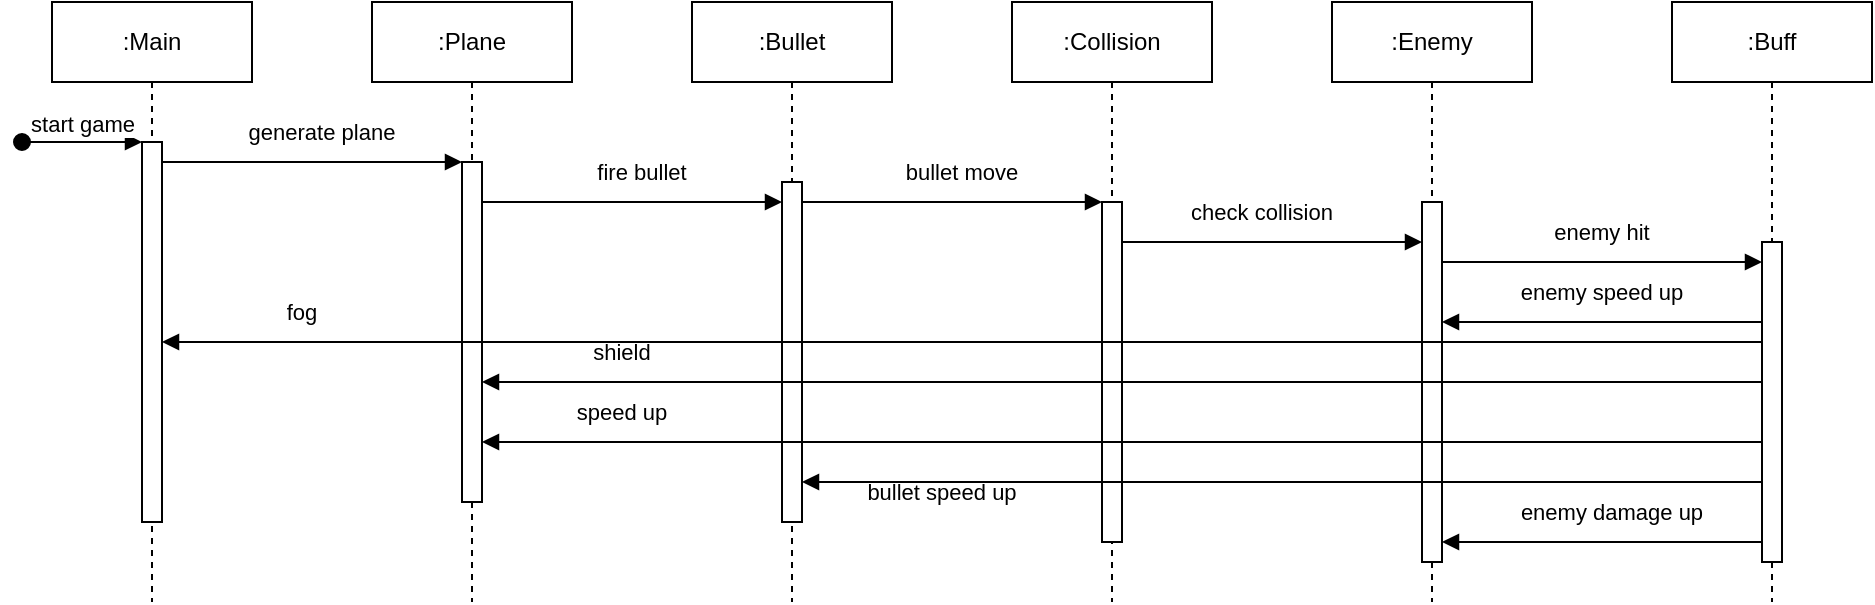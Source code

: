 <mxfile version="26.0.9">
  <diagram name="Page-1" id="2YBvvXClWsGukQMizWep">
    <mxGraphModel dx="1230" dy="934" grid="0" gridSize="10" guides="1" tooltips="1" connect="1" arrows="1" fold="1" page="0" pageScale="1" pageWidth="850" pageHeight="1100" math="0" shadow="0">
      <root>
        <mxCell id="0" />
        <mxCell id="1" parent="0" />
        <mxCell id="aM9ryv3xv72pqoxQDRHE-1" value=":Main" style="shape=umlLifeline;perimeter=lifelinePerimeter;whiteSpace=wrap;html=1;container=0;dropTarget=0;collapsible=0;recursiveResize=0;outlineConnect=0;portConstraint=eastwest;newEdgeStyle={&quot;edgeStyle&quot;:&quot;elbowEdgeStyle&quot;,&quot;elbow&quot;:&quot;vertical&quot;,&quot;curved&quot;:0,&quot;rounded&quot;:0};" parent="1" vertex="1">
          <mxGeometry x="40" y="130" width="100" height="300" as="geometry" />
        </mxCell>
        <mxCell id="aM9ryv3xv72pqoxQDRHE-2" value="" style="html=1;points=[];perimeter=orthogonalPerimeter;outlineConnect=0;targetShapes=umlLifeline;portConstraint=eastwest;newEdgeStyle={&quot;edgeStyle&quot;:&quot;elbowEdgeStyle&quot;,&quot;elbow&quot;:&quot;vertical&quot;,&quot;curved&quot;:0,&quot;rounded&quot;:0};" parent="aM9ryv3xv72pqoxQDRHE-1" vertex="1">
          <mxGeometry x="45" y="70" width="10" height="190" as="geometry" />
        </mxCell>
        <mxCell id="aM9ryv3xv72pqoxQDRHE-3" value="start game" style="html=1;verticalAlign=bottom;startArrow=oval;endArrow=block;startSize=8;edgeStyle=elbowEdgeStyle;elbow=vertical;curved=0;rounded=0;" parent="aM9ryv3xv72pqoxQDRHE-1" target="aM9ryv3xv72pqoxQDRHE-2" edge="1">
          <mxGeometry relative="1" as="geometry">
            <mxPoint x="-15" y="70" as="sourcePoint" />
          </mxGeometry>
        </mxCell>
        <mxCell id="aM9ryv3xv72pqoxQDRHE-5" value=":Plane" style="shape=umlLifeline;perimeter=lifelinePerimeter;whiteSpace=wrap;html=1;container=0;dropTarget=0;collapsible=0;recursiveResize=0;outlineConnect=0;portConstraint=eastwest;newEdgeStyle={&quot;edgeStyle&quot;:&quot;elbowEdgeStyle&quot;,&quot;elbow&quot;:&quot;vertical&quot;,&quot;curved&quot;:0,&quot;rounded&quot;:0};" parent="1" vertex="1">
          <mxGeometry x="200" y="130" width="100" height="300" as="geometry" />
        </mxCell>
        <mxCell id="aM9ryv3xv72pqoxQDRHE-6" value="" style="html=1;points=[];perimeter=orthogonalPerimeter;outlineConnect=0;targetShapes=umlLifeline;portConstraint=eastwest;newEdgeStyle={&quot;edgeStyle&quot;:&quot;elbowEdgeStyle&quot;,&quot;elbow&quot;:&quot;vertical&quot;,&quot;curved&quot;:0,&quot;rounded&quot;:0};" parent="aM9ryv3xv72pqoxQDRHE-5" vertex="1">
          <mxGeometry x="45" y="80" width="10" height="170" as="geometry" />
        </mxCell>
        <mxCell id="aM9ryv3xv72pqoxQDRHE-7" value="&lt;p style=&quot;margin: 0px; font-variant-numeric: normal; font-variant-east-asian: normal; font-variant-alternates: normal; font-size-adjust: none; font-kerning: auto; font-optical-sizing: auto; font-feature-settings: normal; font-variation-settings: normal; font-variant-position: normal; font-stretch: normal; line-height: normal; font-family: &amp;quot;.AppleSystemUIFontMonospaced&amp;quot;; text-align: start; text-wrap: wrap;&quot; class=&quot;p1&quot;&gt;&lt;br&gt;&lt;/p&gt;" style="html=1;verticalAlign=bottom;endArrow=block;edgeStyle=elbowEdgeStyle;elbow=vertical;curved=0;rounded=0;" parent="1" source="aM9ryv3xv72pqoxQDRHE-2" target="aM9ryv3xv72pqoxQDRHE-6" edge="1">
          <mxGeometry relative="1" as="geometry">
            <mxPoint x="195" y="220" as="sourcePoint" />
            <Array as="points">
              <mxPoint x="180" y="210" />
            </Array>
          </mxGeometry>
        </mxCell>
        <mxCell id="8OTg5D09Tg-OPyaiiAYL-3" value=":Bullet" style="shape=umlLifeline;perimeter=lifelinePerimeter;whiteSpace=wrap;html=1;container=0;dropTarget=0;collapsible=0;recursiveResize=0;outlineConnect=0;portConstraint=eastwest;newEdgeStyle={&quot;edgeStyle&quot;:&quot;elbowEdgeStyle&quot;,&quot;elbow&quot;:&quot;vertical&quot;,&quot;curved&quot;:0,&quot;rounded&quot;:0};" vertex="1" parent="1">
          <mxGeometry x="360" y="130" width="100" height="300" as="geometry" />
        </mxCell>
        <mxCell id="8OTg5D09Tg-OPyaiiAYL-4" value="" style="html=1;points=[];perimeter=orthogonalPerimeter;outlineConnect=0;targetShapes=umlLifeline;portConstraint=eastwest;newEdgeStyle={&quot;edgeStyle&quot;:&quot;elbowEdgeStyle&quot;,&quot;elbow&quot;:&quot;vertical&quot;,&quot;curved&quot;:0,&quot;rounded&quot;:0};" vertex="1" parent="8OTg5D09Tg-OPyaiiAYL-3">
          <mxGeometry x="45" y="90" width="10" height="170" as="geometry" />
        </mxCell>
        <mxCell id="8OTg5D09Tg-OPyaiiAYL-7" value=":Collision" style="shape=umlLifeline;perimeter=lifelinePerimeter;whiteSpace=wrap;html=1;container=0;dropTarget=0;collapsible=0;recursiveResize=0;outlineConnect=0;portConstraint=eastwest;newEdgeStyle={&quot;edgeStyle&quot;:&quot;elbowEdgeStyle&quot;,&quot;elbow&quot;:&quot;vertical&quot;,&quot;curved&quot;:0,&quot;rounded&quot;:0};" vertex="1" parent="1">
          <mxGeometry x="520" y="130" width="100" height="300" as="geometry" />
        </mxCell>
        <mxCell id="8OTg5D09Tg-OPyaiiAYL-8" value="" style="html=1;points=[];perimeter=orthogonalPerimeter;outlineConnect=0;targetShapes=umlLifeline;portConstraint=eastwest;newEdgeStyle={&quot;edgeStyle&quot;:&quot;elbowEdgeStyle&quot;,&quot;elbow&quot;:&quot;vertical&quot;,&quot;curved&quot;:0,&quot;rounded&quot;:0};" vertex="1" parent="8OTg5D09Tg-OPyaiiAYL-7">
          <mxGeometry x="45" y="100" width="10" height="170" as="geometry" />
        </mxCell>
        <mxCell id="8OTg5D09Tg-OPyaiiAYL-9" value="" style="html=1;verticalAlign=bottom;endArrow=block;edgeStyle=elbowEdgeStyle;elbow=vertical;curved=0;rounded=0;" edge="1" parent="1" source="8OTg5D09Tg-OPyaiiAYL-4" target="8OTg5D09Tg-OPyaiiAYL-8">
          <mxGeometry relative="1" as="geometry">
            <mxPoint x="515" y="220" as="sourcePoint" />
            <Array as="points">
              <mxPoint x="420" y="230" />
            </Array>
          </mxGeometry>
        </mxCell>
        <mxCell id="8OTg5D09Tg-OPyaiiAYL-13" value=":Enemy" style="shape=umlLifeline;perimeter=lifelinePerimeter;whiteSpace=wrap;html=1;container=0;dropTarget=0;collapsible=0;recursiveResize=0;outlineConnect=0;portConstraint=eastwest;newEdgeStyle={&quot;edgeStyle&quot;:&quot;elbowEdgeStyle&quot;,&quot;elbow&quot;:&quot;vertical&quot;,&quot;curved&quot;:0,&quot;rounded&quot;:0};" vertex="1" parent="1">
          <mxGeometry x="680" y="130" width="100" height="300" as="geometry" />
        </mxCell>
        <mxCell id="8OTg5D09Tg-OPyaiiAYL-14" value="" style="html=1;points=[];perimeter=orthogonalPerimeter;outlineConnect=0;targetShapes=umlLifeline;portConstraint=eastwest;newEdgeStyle={&quot;edgeStyle&quot;:&quot;elbowEdgeStyle&quot;,&quot;elbow&quot;:&quot;vertical&quot;,&quot;curved&quot;:0,&quot;rounded&quot;:0};" vertex="1" parent="8OTg5D09Tg-OPyaiiAYL-13">
          <mxGeometry x="45" y="100" width="10" height="180" as="geometry" />
        </mxCell>
        <mxCell id="8OTg5D09Tg-OPyaiiAYL-17" value=":Buff" style="shape=umlLifeline;perimeter=lifelinePerimeter;whiteSpace=wrap;html=1;container=0;dropTarget=0;collapsible=0;recursiveResize=0;outlineConnect=0;portConstraint=eastwest;newEdgeStyle={&quot;edgeStyle&quot;:&quot;elbowEdgeStyle&quot;,&quot;elbow&quot;:&quot;vertical&quot;,&quot;curved&quot;:0,&quot;rounded&quot;:0};" vertex="1" parent="1">
          <mxGeometry x="850" y="130" width="100" height="300" as="geometry" />
        </mxCell>
        <mxCell id="8OTg5D09Tg-OPyaiiAYL-18" value="" style="html=1;points=[];perimeter=orthogonalPerimeter;outlineConnect=0;targetShapes=umlLifeline;portConstraint=eastwest;newEdgeStyle={&quot;edgeStyle&quot;:&quot;elbowEdgeStyle&quot;,&quot;elbow&quot;:&quot;vertical&quot;,&quot;curved&quot;:0,&quot;rounded&quot;:0};" vertex="1" parent="8OTg5D09Tg-OPyaiiAYL-17">
          <mxGeometry x="45" y="120" width="10" height="160" as="geometry" />
        </mxCell>
        <mxCell id="8OTg5D09Tg-OPyaiiAYL-21" value="" style="html=1;verticalAlign=bottom;endArrow=block;edgeStyle=elbowEdgeStyle;elbow=vertical;curved=0;rounded=0;" edge="1" parent="1" source="8OTg5D09Tg-OPyaiiAYL-18" target="8OTg5D09Tg-OPyaiiAYL-14">
          <mxGeometry relative="1" as="geometry">
            <mxPoint x="890" y="290" as="sourcePoint" />
            <Array as="points">
              <mxPoint x="800" y="290" />
              <mxPoint x="830" y="290" />
            </Array>
            <mxPoint x="740.0" y="290" as="targetPoint" />
          </mxGeometry>
        </mxCell>
        <mxCell id="8OTg5D09Tg-OPyaiiAYL-26" value="&lt;p style=&quot;margin: 0px; font-variant-numeric: normal; font-variant-east-asian: normal; font-variant-alternates: normal; font-size-adjust: none; font-kerning: auto; font-optical-sizing: auto; font-feature-settings: normal; font-variation-settings: normal; font-variant-position: normal; font-stretch: normal; line-height: normal; font-family: &amp;quot;.AppleSystemUIFontMonospaced&amp;quot;; text-align: start; text-wrap: wrap;&quot; class=&quot;p1&quot;&gt;&lt;br&gt;&lt;/p&gt;" style="html=1;verticalAlign=bottom;endArrow=block;edgeStyle=elbowEdgeStyle;elbow=vertical;curved=0;rounded=0;" edge="1" parent="1" target="8OTg5D09Tg-OPyaiiAYL-4">
          <mxGeometry relative="1" as="geometry">
            <mxPoint x="255" y="230.011" as="sourcePoint" />
            <Array as="points" />
            <mxPoint x="400" y="230" as="targetPoint" />
          </mxGeometry>
        </mxCell>
        <mxCell id="8OTg5D09Tg-OPyaiiAYL-30" value="&lt;font style=&quot;font-size: 11px;&quot;&gt;generate plane&lt;/font&gt;" style="text;html=1;align=center;verticalAlign=middle;whiteSpace=wrap;rounded=0;" vertex="1" parent="1">
          <mxGeometry x="130" y="180" width="90" height="30" as="geometry" />
        </mxCell>
        <mxCell id="8OTg5D09Tg-OPyaiiAYL-31" value="&lt;span style=&quot;font-size: 11px;&quot;&gt;fire bullet&lt;/span&gt;" style="text;html=1;align=center;verticalAlign=middle;whiteSpace=wrap;rounded=0;" vertex="1" parent="1">
          <mxGeometry x="290" y="200" width="90" height="30" as="geometry" />
        </mxCell>
        <mxCell id="8OTg5D09Tg-OPyaiiAYL-32" value="&lt;span style=&quot;font-size: 11px;&quot;&gt;bullet move&lt;/span&gt;" style="text;html=1;align=center;verticalAlign=middle;whiteSpace=wrap;rounded=0;" vertex="1" parent="1">
          <mxGeometry x="450" y="200" width="90" height="30" as="geometry" />
        </mxCell>
        <mxCell id="8OTg5D09Tg-OPyaiiAYL-33" value="" style="html=1;verticalAlign=bottom;endArrow=block;edgeStyle=elbowEdgeStyle;elbow=vertical;curved=0;rounded=0;" edge="1" parent="1">
          <mxGeometry relative="1" as="geometry">
            <mxPoint x="575" y="250" as="sourcePoint" />
            <Array as="points">
              <mxPoint x="650" y="250" />
            </Array>
            <mxPoint x="725" y="250" as="targetPoint" />
          </mxGeometry>
        </mxCell>
        <mxCell id="8OTg5D09Tg-OPyaiiAYL-34" value="&lt;span style=&quot;font-size: 11px;&quot;&gt;check collision&lt;/span&gt;" style="text;html=1;align=center;verticalAlign=middle;whiteSpace=wrap;rounded=0;" vertex="1" parent="1">
          <mxGeometry x="600" y="220" width="90" height="30" as="geometry" />
        </mxCell>
        <mxCell id="8OTg5D09Tg-OPyaiiAYL-35" value="" style="html=1;verticalAlign=bottom;endArrow=block;edgeStyle=elbowEdgeStyle;elbow=vertical;curved=0;rounded=0;" edge="1" parent="1" source="8OTg5D09Tg-OPyaiiAYL-14" target="8OTg5D09Tg-OPyaiiAYL-18">
          <mxGeometry relative="1" as="geometry">
            <mxPoint x="740" y="250" as="sourcePoint" />
            <Array as="points">
              <mxPoint x="840" y="260" />
              <mxPoint x="895" y="250" />
            </Array>
            <mxPoint x="900" y="250" as="targetPoint" />
          </mxGeometry>
        </mxCell>
        <mxCell id="8OTg5D09Tg-OPyaiiAYL-36" value="&lt;span style=&quot;font-size: 11px;&quot;&gt;enemy hit&lt;/span&gt;" style="text;html=1;align=center;verticalAlign=middle;whiteSpace=wrap;rounded=0;" vertex="1" parent="1">
          <mxGeometry x="770" y="230" width="90" height="30" as="geometry" />
        </mxCell>
        <mxCell id="8OTg5D09Tg-OPyaiiAYL-37" value="&lt;span style=&quot;font-size: 11px;&quot;&gt;enemy speed up&lt;/span&gt;" style="text;html=1;align=center;verticalAlign=middle;whiteSpace=wrap;rounded=0;" vertex="1" parent="1">
          <mxGeometry x="770" y="260" width="90" height="30" as="geometry" />
        </mxCell>
        <mxCell id="8OTg5D09Tg-OPyaiiAYL-40" value="" style="html=1;verticalAlign=bottom;endArrow=block;edgeStyle=elbowEdgeStyle;elbow=vertical;curved=0;rounded=0;" edge="1" parent="1" target="aM9ryv3xv72pqoxQDRHE-6">
          <mxGeometry relative="1" as="geometry">
            <mxPoint x="895" y="320" as="sourcePoint" />
            <Array as="points">
              <mxPoint x="800" y="320" />
              <mxPoint x="830" y="320" />
            </Array>
            <mxPoint x="260" y="320" as="targetPoint" />
          </mxGeometry>
        </mxCell>
        <mxCell id="8OTg5D09Tg-OPyaiiAYL-41" value="&lt;span style=&quot;font-size: 11px;&quot;&gt;shield&lt;/span&gt;" style="text;html=1;align=center;verticalAlign=middle;whiteSpace=wrap;rounded=0;" vertex="1" parent="1">
          <mxGeometry x="280" y="290" width="90" height="30" as="geometry" />
        </mxCell>
        <mxCell id="8OTg5D09Tg-OPyaiiAYL-42" value="" style="html=1;verticalAlign=bottom;endArrow=block;edgeStyle=elbowEdgeStyle;elbow=vertical;curved=0;rounded=0;" edge="1" parent="1" source="8OTg5D09Tg-OPyaiiAYL-18" target="aM9ryv3xv72pqoxQDRHE-6">
          <mxGeometry relative="1" as="geometry">
            <mxPoint x="890" y="350" as="sourcePoint" />
            <Array as="points">
              <mxPoint x="795" y="350" />
              <mxPoint x="825" y="350" />
            </Array>
            <mxPoint x="260" y="350" as="targetPoint" />
          </mxGeometry>
        </mxCell>
        <mxCell id="8OTg5D09Tg-OPyaiiAYL-43" value="&lt;span style=&quot;font-size: 11px;&quot;&gt;speed up&lt;/span&gt;" style="text;html=1;align=center;verticalAlign=middle;whiteSpace=wrap;rounded=0;" vertex="1" parent="1">
          <mxGeometry x="280" y="320" width="90" height="30" as="geometry" />
        </mxCell>
        <mxCell id="8OTg5D09Tg-OPyaiiAYL-44" value="" style="html=1;verticalAlign=bottom;endArrow=block;edgeStyle=elbowEdgeStyle;elbow=vertical;curved=0;rounded=0;" edge="1" parent="1" source="8OTg5D09Tg-OPyaiiAYL-18">
          <mxGeometry relative="1" as="geometry">
            <mxPoint x="890" y="370" as="sourcePoint" />
            <Array as="points">
              <mxPoint x="480" y="370" />
              <mxPoint x="510" y="370" />
            </Array>
            <mxPoint x="415" y="370" as="targetPoint" />
          </mxGeometry>
        </mxCell>
        <mxCell id="8OTg5D09Tg-OPyaiiAYL-45" value="&lt;span style=&quot;font-size: 11px;&quot;&gt;bullet speed up&lt;/span&gt;" style="text;html=1;align=center;verticalAlign=middle;whiteSpace=wrap;rounded=0;" vertex="1" parent="1">
          <mxGeometry x="440" y="360" width="90" height="30" as="geometry" />
        </mxCell>
        <mxCell id="8OTg5D09Tg-OPyaiiAYL-46" value="" style="html=1;verticalAlign=bottom;endArrow=block;edgeStyle=elbowEdgeStyle;elbow=vertical;curved=0;rounded=0;" edge="1" parent="1">
          <mxGeometry relative="1" as="geometry">
            <mxPoint x="895" y="300.0" as="sourcePoint" />
            <Array as="points">
              <mxPoint x="150" y="300" />
              <mxPoint x="645" y="309.44" />
              <mxPoint x="675" y="309.44" />
            </Array>
            <mxPoint x="95" y="300.0" as="targetPoint" />
          </mxGeometry>
        </mxCell>
        <mxCell id="8OTg5D09Tg-OPyaiiAYL-48" value="&lt;span style=&quot;font-size: 11px;&quot;&gt;fog&lt;/span&gt;" style="text;html=1;align=center;verticalAlign=middle;whiteSpace=wrap;rounded=0;" vertex="1" parent="1">
          <mxGeometry x="120" y="270" width="90" height="30" as="geometry" />
        </mxCell>
        <mxCell id="8OTg5D09Tg-OPyaiiAYL-49" value="" style="html=1;verticalAlign=bottom;endArrow=block;edgeStyle=elbowEdgeStyle;elbow=vertical;curved=0;rounded=0;" edge="1" parent="1">
          <mxGeometry relative="1" as="geometry">
            <mxPoint x="895" y="400" as="sourcePoint" />
            <Array as="points">
              <mxPoint x="800" y="400" />
              <mxPoint x="830" y="400" />
            </Array>
            <mxPoint x="735" y="400" as="targetPoint" />
          </mxGeometry>
        </mxCell>
        <mxCell id="8OTg5D09Tg-OPyaiiAYL-50" value="&lt;span style=&quot;font-size: 11px;&quot;&gt;enemy damage up&lt;/span&gt;" style="text;html=1;align=center;verticalAlign=middle;whiteSpace=wrap;rounded=0;" vertex="1" parent="1">
          <mxGeometry x="770" y="370" width="100" height="30" as="geometry" />
        </mxCell>
      </root>
    </mxGraphModel>
  </diagram>
</mxfile>
